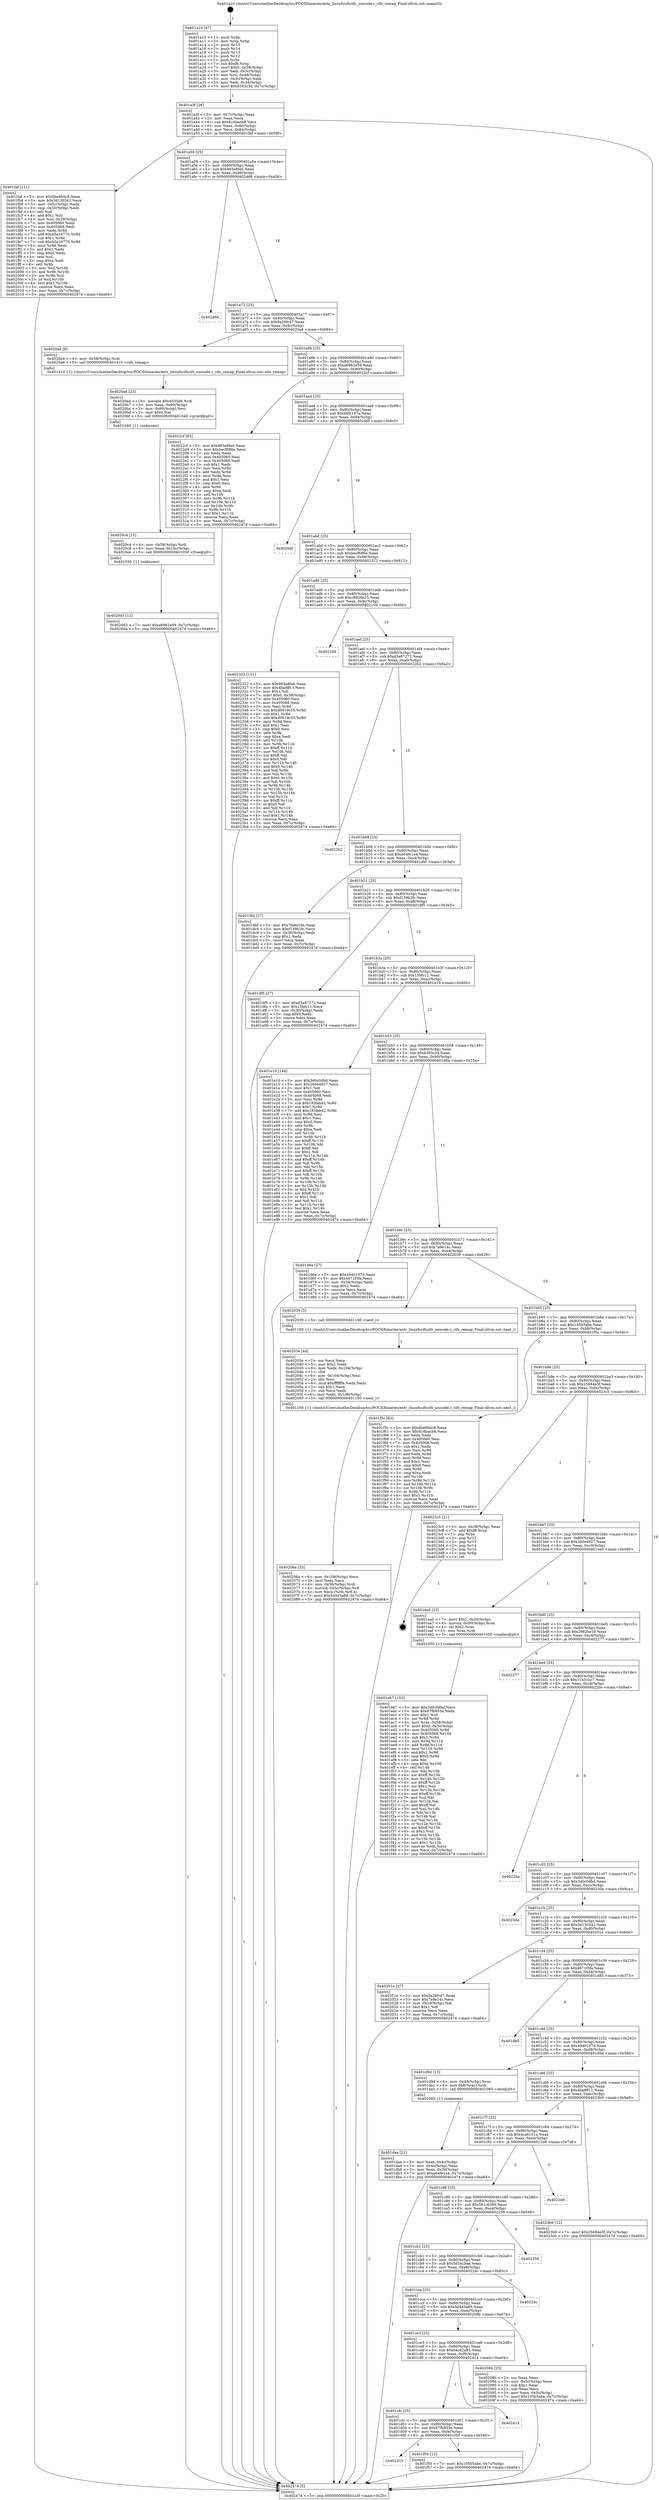 digraph "0x401a10" {
  label = "0x401a10 (/mnt/c/Users/mathe/Desktop/tcc/POCII/binaries/extr_linuxfscifscifs_unicode.c_cifs_remap_Final-ollvm.out::main(0))"
  labelloc = "t"
  node[shape=record]

  Entry [label="",width=0.3,height=0.3,shape=circle,fillcolor=black,style=filled]
  "0x401a3f" [label="{
     0x401a3f [26]\l
     | [instrs]\l
     &nbsp;&nbsp;0x401a3f \<+3\>: mov -0x7c(%rbp),%eax\l
     &nbsp;&nbsp;0x401a42 \<+2\>: mov %eax,%ecx\l
     &nbsp;&nbsp;0x401a44 \<+6\>: sub $0x816bacb8,%ecx\l
     &nbsp;&nbsp;0x401a4a \<+3\>: mov %eax,-0x80(%rbp)\l
     &nbsp;&nbsp;0x401a4d \<+6\>: mov %ecx,-0x84(%rbp)\l
     &nbsp;&nbsp;0x401a53 \<+6\>: je 0000000000401faf \<main+0x59f\>\l
  }"]
  "0x401faf" [label="{
     0x401faf [111]\l
     | [instrs]\l
     &nbsp;&nbsp;0x401faf \<+5\>: mov $0x6be8b0c8,%eax\l
     &nbsp;&nbsp;0x401fb4 \<+5\>: mov $0x3d130341,%ecx\l
     &nbsp;&nbsp;0x401fb9 \<+3\>: mov -0x5c(%rbp),%edx\l
     &nbsp;&nbsp;0x401fbc \<+3\>: cmp -0x50(%rbp),%edx\l
     &nbsp;&nbsp;0x401fbf \<+4\>: setl %sil\l
     &nbsp;&nbsp;0x401fc3 \<+4\>: and $0x1,%sil\l
     &nbsp;&nbsp;0x401fc7 \<+4\>: mov %sil,-0x29(%rbp)\l
     &nbsp;&nbsp;0x401fcb \<+7\>: mov 0x405060,%edx\l
     &nbsp;&nbsp;0x401fd2 \<+7\>: mov 0x405068,%edi\l
     &nbsp;&nbsp;0x401fd9 \<+3\>: mov %edx,%r8d\l
     &nbsp;&nbsp;0x401fdc \<+7\>: add $0xb5a16770,%r8d\l
     &nbsp;&nbsp;0x401fe3 \<+4\>: sub $0x1,%r8d\l
     &nbsp;&nbsp;0x401fe7 \<+7\>: sub $0xb5a16770,%r8d\l
     &nbsp;&nbsp;0x401fee \<+4\>: imul %r8d,%edx\l
     &nbsp;&nbsp;0x401ff2 \<+3\>: and $0x1,%edx\l
     &nbsp;&nbsp;0x401ff5 \<+3\>: cmp $0x0,%edx\l
     &nbsp;&nbsp;0x401ff8 \<+4\>: sete %sil\l
     &nbsp;&nbsp;0x401ffc \<+3\>: cmp $0xa,%edi\l
     &nbsp;&nbsp;0x401fff \<+4\>: setl %r9b\l
     &nbsp;&nbsp;0x402003 \<+3\>: mov %sil,%r10b\l
     &nbsp;&nbsp;0x402006 \<+3\>: and %r9b,%r10b\l
     &nbsp;&nbsp;0x402009 \<+3\>: xor %r9b,%sil\l
     &nbsp;&nbsp;0x40200c \<+3\>: or %sil,%r10b\l
     &nbsp;&nbsp;0x40200f \<+4\>: test $0x1,%r10b\l
     &nbsp;&nbsp;0x402013 \<+3\>: cmovne %ecx,%eax\l
     &nbsp;&nbsp;0x402016 \<+3\>: mov %eax,-0x7c(%rbp)\l
     &nbsp;&nbsp;0x402019 \<+5\>: jmp 0000000000402474 \<main+0xa64\>\l
  }"]
  "0x401a59" [label="{
     0x401a59 [25]\l
     | [instrs]\l
     &nbsp;&nbsp;0x401a59 \<+5\>: jmp 0000000000401a5e \<main+0x4e\>\l
     &nbsp;&nbsp;0x401a5e \<+3\>: mov -0x80(%rbp),%eax\l
     &nbsp;&nbsp;0x401a61 \<+5\>: sub $0x983e8fa0,%eax\l
     &nbsp;&nbsp;0x401a66 \<+6\>: mov %eax,-0x88(%rbp)\l
     &nbsp;&nbsp;0x401a6c \<+6\>: je 0000000000402466 \<main+0xa56\>\l
  }"]
  Exit [label="",width=0.3,height=0.3,shape=circle,fillcolor=black,style=filled,peripheries=2]
  "0x402466" [label="{
     0x402466\l
  }", style=dashed]
  "0x401a72" [label="{
     0x401a72 [25]\l
     | [instrs]\l
     &nbsp;&nbsp;0x401a72 \<+5\>: jmp 0000000000401a77 \<main+0x67\>\l
     &nbsp;&nbsp;0x401a77 \<+3\>: mov -0x80(%rbp),%eax\l
     &nbsp;&nbsp;0x401a7a \<+5\>: sub $0x9a28fc47,%eax\l
     &nbsp;&nbsp;0x401a7f \<+6\>: mov %eax,-0x8c(%rbp)\l
     &nbsp;&nbsp;0x401a85 \<+6\>: je 00000000004020a4 \<main+0x694\>\l
  }"]
  "0x4020d3" [label="{
     0x4020d3 [12]\l
     | [instrs]\l
     &nbsp;&nbsp;0x4020d3 \<+7\>: movl $0xa6962e59,-0x7c(%rbp)\l
     &nbsp;&nbsp;0x4020da \<+5\>: jmp 0000000000402474 \<main+0xa64\>\l
  }"]
  "0x4020a4" [label="{
     0x4020a4 [9]\l
     | [instrs]\l
     &nbsp;&nbsp;0x4020a4 \<+4\>: mov -0x58(%rbp),%rdi\l
     &nbsp;&nbsp;0x4020a8 \<+5\>: call 0000000000401410 \<cifs_remap\>\l
     | [calls]\l
     &nbsp;&nbsp;0x401410 \{1\} (/mnt/c/Users/mathe/Desktop/tcc/POCII/binaries/extr_linuxfscifscifs_unicode.c_cifs_remap_Final-ollvm.out::cifs_remap)\l
  }"]
  "0x401a8b" [label="{
     0x401a8b [25]\l
     | [instrs]\l
     &nbsp;&nbsp;0x401a8b \<+5\>: jmp 0000000000401a90 \<main+0x80\>\l
     &nbsp;&nbsp;0x401a90 \<+3\>: mov -0x80(%rbp),%eax\l
     &nbsp;&nbsp;0x401a93 \<+5\>: sub $0xa6962e59,%eax\l
     &nbsp;&nbsp;0x401a98 \<+6\>: mov %eax,-0x90(%rbp)\l
     &nbsp;&nbsp;0x401a9e \<+6\>: je 00000000004022cf \<main+0x8bf\>\l
  }"]
  "0x4020c4" [label="{
     0x4020c4 [15]\l
     | [instrs]\l
     &nbsp;&nbsp;0x4020c4 \<+4\>: mov -0x58(%rbp),%rdi\l
     &nbsp;&nbsp;0x4020c8 \<+6\>: mov %eax,-0x10c(%rbp)\l
     &nbsp;&nbsp;0x4020ce \<+5\>: call 0000000000401030 \<free@plt\>\l
     | [calls]\l
     &nbsp;&nbsp;0x401030 \{1\} (unknown)\l
  }"]
  "0x4022cf" [label="{
     0x4022cf [83]\l
     | [instrs]\l
     &nbsp;&nbsp;0x4022cf \<+5\>: mov $0x983e8fa0,%eax\l
     &nbsp;&nbsp;0x4022d4 \<+5\>: mov $0xbecf686e,%ecx\l
     &nbsp;&nbsp;0x4022d9 \<+2\>: xor %edx,%edx\l
     &nbsp;&nbsp;0x4022db \<+7\>: mov 0x405060,%esi\l
     &nbsp;&nbsp;0x4022e2 \<+7\>: mov 0x405068,%edi\l
     &nbsp;&nbsp;0x4022e9 \<+3\>: sub $0x1,%edx\l
     &nbsp;&nbsp;0x4022ec \<+3\>: mov %esi,%r8d\l
     &nbsp;&nbsp;0x4022ef \<+3\>: add %edx,%r8d\l
     &nbsp;&nbsp;0x4022f2 \<+4\>: imul %r8d,%esi\l
     &nbsp;&nbsp;0x4022f6 \<+3\>: and $0x1,%esi\l
     &nbsp;&nbsp;0x4022f9 \<+3\>: cmp $0x0,%esi\l
     &nbsp;&nbsp;0x4022fc \<+4\>: sete %r9b\l
     &nbsp;&nbsp;0x402300 \<+3\>: cmp $0xa,%edi\l
     &nbsp;&nbsp;0x402303 \<+4\>: setl %r10b\l
     &nbsp;&nbsp;0x402307 \<+3\>: mov %r9b,%r11b\l
     &nbsp;&nbsp;0x40230a \<+3\>: and %r10b,%r11b\l
     &nbsp;&nbsp;0x40230d \<+3\>: xor %r10b,%r9b\l
     &nbsp;&nbsp;0x402310 \<+3\>: or %r9b,%r11b\l
     &nbsp;&nbsp;0x402313 \<+4\>: test $0x1,%r11b\l
     &nbsp;&nbsp;0x402317 \<+3\>: cmovne %ecx,%eax\l
     &nbsp;&nbsp;0x40231a \<+3\>: mov %eax,-0x7c(%rbp)\l
     &nbsp;&nbsp;0x40231d \<+5\>: jmp 0000000000402474 \<main+0xa64\>\l
  }"]
  "0x401aa4" [label="{
     0x401aa4 [25]\l
     | [instrs]\l
     &nbsp;&nbsp;0x401aa4 \<+5\>: jmp 0000000000401aa9 \<main+0x99\>\l
     &nbsp;&nbsp;0x401aa9 \<+3\>: mov -0x80(%rbp),%eax\l
     &nbsp;&nbsp;0x401aac \<+5\>: sub $0xb8fc197a,%eax\l
     &nbsp;&nbsp;0x401ab1 \<+6\>: mov %eax,-0x94(%rbp)\l
     &nbsp;&nbsp;0x401ab7 \<+6\>: je 00000000004020df \<main+0x6cf\>\l
  }"]
  "0x4020ad" [label="{
     0x4020ad [23]\l
     | [instrs]\l
     &nbsp;&nbsp;0x4020ad \<+10\>: movabs $0x4030d6,%rdi\l
     &nbsp;&nbsp;0x4020b7 \<+3\>: mov %eax,-0x60(%rbp)\l
     &nbsp;&nbsp;0x4020ba \<+3\>: mov -0x60(%rbp),%esi\l
     &nbsp;&nbsp;0x4020bd \<+2\>: mov $0x0,%al\l
     &nbsp;&nbsp;0x4020bf \<+5\>: call 0000000000401040 \<printf@plt\>\l
     | [calls]\l
     &nbsp;&nbsp;0x401040 \{1\} (unknown)\l
  }"]
  "0x4020df" [label="{
     0x4020df\l
  }", style=dashed]
  "0x401abd" [label="{
     0x401abd [25]\l
     | [instrs]\l
     &nbsp;&nbsp;0x401abd \<+5\>: jmp 0000000000401ac2 \<main+0xb2\>\l
     &nbsp;&nbsp;0x401ac2 \<+3\>: mov -0x80(%rbp),%eax\l
     &nbsp;&nbsp;0x401ac5 \<+5\>: sub $0xbecf686e,%eax\l
     &nbsp;&nbsp;0x401aca \<+6\>: mov %eax,-0x98(%rbp)\l
     &nbsp;&nbsp;0x401ad0 \<+6\>: je 0000000000402322 \<main+0x912\>\l
  }"]
  "0x40206a" [label="{
     0x40206a [33]\l
     | [instrs]\l
     &nbsp;&nbsp;0x40206a \<+6\>: mov -0x108(%rbp),%ecx\l
     &nbsp;&nbsp;0x402070 \<+3\>: imul %eax,%ecx\l
     &nbsp;&nbsp;0x402073 \<+4\>: mov -0x58(%rbp),%rdi\l
     &nbsp;&nbsp;0x402077 \<+4\>: movslq -0x5c(%rbp),%r8\l
     &nbsp;&nbsp;0x40207b \<+4\>: mov %ecx,(%rdi,%r8,4)\l
     &nbsp;&nbsp;0x40207f \<+7\>: movl $0x5d4d3a89,-0x7c(%rbp)\l
     &nbsp;&nbsp;0x402086 \<+5\>: jmp 0000000000402474 \<main+0xa64\>\l
  }"]
  "0x402322" [label="{
     0x402322 [151]\l
     | [instrs]\l
     &nbsp;&nbsp;0x402322 \<+5\>: mov $0x983e8fa0,%eax\l
     &nbsp;&nbsp;0x402327 \<+5\>: mov $0x4ba8ff11,%ecx\l
     &nbsp;&nbsp;0x40232c \<+2\>: mov $0x1,%dl\l
     &nbsp;&nbsp;0x40232e \<+7\>: movl $0x0,-0x38(%rbp)\l
     &nbsp;&nbsp;0x402335 \<+7\>: mov 0x405060,%esi\l
     &nbsp;&nbsp;0x40233c \<+7\>: mov 0x405068,%edi\l
     &nbsp;&nbsp;0x402343 \<+3\>: mov %esi,%r8d\l
     &nbsp;&nbsp;0x402346 \<+7\>: sub $0xd0619c55,%r8d\l
     &nbsp;&nbsp;0x40234d \<+4\>: sub $0x1,%r8d\l
     &nbsp;&nbsp;0x402351 \<+7\>: add $0xd0619c55,%r8d\l
     &nbsp;&nbsp;0x402358 \<+4\>: imul %r8d,%esi\l
     &nbsp;&nbsp;0x40235c \<+3\>: and $0x1,%esi\l
     &nbsp;&nbsp;0x40235f \<+3\>: cmp $0x0,%esi\l
     &nbsp;&nbsp;0x402362 \<+4\>: sete %r9b\l
     &nbsp;&nbsp;0x402366 \<+3\>: cmp $0xa,%edi\l
     &nbsp;&nbsp;0x402369 \<+4\>: setl %r10b\l
     &nbsp;&nbsp;0x40236d \<+3\>: mov %r9b,%r11b\l
     &nbsp;&nbsp;0x402370 \<+4\>: xor $0xff,%r11b\l
     &nbsp;&nbsp;0x402374 \<+3\>: mov %r10b,%bl\l
     &nbsp;&nbsp;0x402377 \<+3\>: xor $0xff,%bl\l
     &nbsp;&nbsp;0x40237a \<+3\>: xor $0x0,%dl\l
     &nbsp;&nbsp;0x40237d \<+3\>: mov %r11b,%r14b\l
     &nbsp;&nbsp;0x402380 \<+4\>: and $0x0,%r14b\l
     &nbsp;&nbsp;0x402384 \<+3\>: and %dl,%r9b\l
     &nbsp;&nbsp;0x402387 \<+3\>: mov %bl,%r15b\l
     &nbsp;&nbsp;0x40238a \<+4\>: and $0x0,%r15b\l
     &nbsp;&nbsp;0x40238e \<+3\>: and %dl,%r10b\l
     &nbsp;&nbsp;0x402391 \<+3\>: or %r9b,%r14b\l
     &nbsp;&nbsp;0x402394 \<+3\>: or %r10b,%r15b\l
     &nbsp;&nbsp;0x402397 \<+3\>: xor %r15b,%r14b\l
     &nbsp;&nbsp;0x40239a \<+3\>: or %bl,%r11b\l
     &nbsp;&nbsp;0x40239d \<+4\>: xor $0xff,%r11b\l
     &nbsp;&nbsp;0x4023a1 \<+3\>: or $0x0,%dl\l
     &nbsp;&nbsp;0x4023a4 \<+3\>: and %dl,%r11b\l
     &nbsp;&nbsp;0x4023a7 \<+3\>: or %r11b,%r14b\l
     &nbsp;&nbsp;0x4023aa \<+4\>: test $0x1,%r14b\l
     &nbsp;&nbsp;0x4023ae \<+3\>: cmovne %ecx,%eax\l
     &nbsp;&nbsp;0x4023b1 \<+3\>: mov %eax,-0x7c(%rbp)\l
     &nbsp;&nbsp;0x4023b4 \<+5\>: jmp 0000000000402474 \<main+0xa64\>\l
  }"]
  "0x401ad6" [label="{
     0x401ad6 [25]\l
     | [instrs]\l
     &nbsp;&nbsp;0x401ad6 \<+5\>: jmp 0000000000401adb \<main+0xcb\>\l
     &nbsp;&nbsp;0x401adb \<+3\>: mov -0x80(%rbp),%eax\l
     &nbsp;&nbsp;0x401ade \<+5\>: sub $0xc8926e25,%eax\l
     &nbsp;&nbsp;0x401ae3 \<+6\>: mov %eax,-0x9c(%rbp)\l
     &nbsp;&nbsp;0x401ae9 \<+6\>: je 000000000040210d \<main+0x6fd\>\l
  }"]
  "0x40203e" [label="{
     0x40203e [44]\l
     | [instrs]\l
     &nbsp;&nbsp;0x40203e \<+2\>: xor %ecx,%ecx\l
     &nbsp;&nbsp;0x402040 \<+5\>: mov $0x2,%edx\l
     &nbsp;&nbsp;0x402045 \<+6\>: mov %edx,-0x104(%rbp)\l
     &nbsp;&nbsp;0x40204b \<+1\>: cltd\l
     &nbsp;&nbsp;0x40204c \<+6\>: mov -0x104(%rbp),%esi\l
     &nbsp;&nbsp;0x402052 \<+2\>: idiv %esi\l
     &nbsp;&nbsp;0x402054 \<+6\>: imul $0xfffffffe,%edx,%edx\l
     &nbsp;&nbsp;0x40205a \<+3\>: sub $0x1,%ecx\l
     &nbsp;&nbsp;0x40205d \<+2\>: sub %ecx,%edx\l
     &nbsp;&nbsp;0x40205f \<+6\>: mov %edx,-0x108(%rbp)\l
     &nbsp;&nbsp;0x402065 \<+5\>: call 0000000000401160 \<next_i\>\l
     | [calls]\l
     &nbsp;&nbsp;0x401160 \{1\} (/mnt/c/Users/mathe/Desktop/tcc/POCII/binaries/extr_linuxfscifscifs_unicode.c_cifs_remap_Final-ollvm.out::next_i)\l
  }"]
  "0x40210d" [label="{
     0x40210d\l
  }", style=dashed]
  "0x401aef" [label="{
     0x401aef [25]\l
     | [instrs]\l
     &nbsp;&nbsp;0x401aef \<+5\>: jmp 0000000000401af4 \<main+0xe4\>\l
     &nbsp;&nbsp;0x401af4 \<+3\>: mov -0x80(%rbp),%eax\l
     &nbsp;&nbsp;0x401af7 \<+5\>: sub $0xd3a87272,%eax\l
     &nbsp;&nbsp;0x401afc \<+6\>: mov %eax,-0xa0(%rbp)\l
     &nbsp;&nbsp;0x401b02 \<+6\>: je 00000000004022b2 \<main+0x8a2\>\l
  }"]
  "0x401d15" [label="{
     0x401d15\l
  }", style=dashed]
  "0x4022b2" [label="{
     0x4022b2\l
  }", style=dashed]
  "0x401b08" [label="{
     0x401b08 [25]\l
     | [instrs]\l
     &nbsp;&nbsp;0x401b08 \<+5\>: jmp 0000000000401b0d \<main+0xfd\>\l
     &nbsp;&nbsp;0x401b0d \<+3\>: mov -0x80(%rbp),%eax\l
     &nbsp;&nbsp;0x401b10 \<+5\>: sub $0xe04fe1e4,%eax\l
     &nbsp;&nbsp;0x401b15 \<+6\>: mov %eax,-0xa4(%rbp)\l
     &nbsp;&nbsp;0x401b1b \<+6\>: je 0000000000401dbf \<main+0x3af\>\l
  }"]
  "0x401f50" [label="{
     0x401f50 [12]\l
     | [instrs]\l
     &nbsp;&nbsp;0x401f50 \<+7\>: movl $0x105b5abe,-0x7c(%rbp)\l
     &nbsp;&nbsp;0x401f57 \<+5\>: jmp 0000000000402474 \<main+0xa64\>\l
  }"]
  "0x401dbf" [label="{
     0x401dbf [27]\l
     | [instrs]\l
     &nbsp;&nbsp;0x401dbf \<+5\>: mov $0x7fa9a16e,%eax\l
     &nbsp;&nbsp;0x401dc4 \<+5\>: mov $0xf139b2fc,%ecx\l
     &nbsp;&nbsp;0x401dc9 \<+3\>: mov -0x30(%rbp),%edx\l
     &nbsp;&nbsp;0x401dcc \<+3\>: cmp $0x1,%edx\l
     &nbsp;&nbsp;0x401dcf \<+3\>: cmovl %ecx,%eax\l
     &nbsp;&nbsp;0x401dd2 \<+3\>: mov %eax,-0x7c(%rbp)\l
     &nbsp;&nbsp;0x401dd5 \<+5\>: jmp 0000000000402474 \<main+0xa64\>\l
  }"]
  "0x401b21" [label="{
     0x401b21 [25]\l
     | [instrs]\l
     &nbsp;&nbsp;0x401b21 \<+5\>: jmp 0000000000401b26 \<main+0x116\>\l
     &nbsp;&nbsp;0x401b26 \<+3\>: mov -0x80(%rbp),%eax\l
     &nbsp;&nbsp;0x401b29 \<+5\>: sub $0xf139b2fc,%eax\l
     &nbsp;&nbsp;0x401b2e \<+6\>: mov %eax,-0xa8(%rbp)\l
     &nbsp;&nbsp;0x401b34 \<+6\>: je 0000000000401df5 \<main+0x3e5\>\l
  }"]
  "0x401cfc" [label="{
     0x401cfc [25]\l
     | [instrs]\l
     &nbsp;&nbsp;0x401cfc \<+5\>: jmp 0000000000401d01 \<main+0x2f1\>\l
     &nbsp;&nbsp;0x401d01 \<+3\>: mov -0x80(%rbp),%eax\l
     &nbsp;&nbsp;0x401d04 \<+5\>: sub $0x67fb953e,%eax\l
     &nbsp;&nbsp;0x401d09 \<+6\>: mov %eax,-0xf4(%rbp)\l
     &nbsp;&nbsp;0x401d0f \<+6\>: je 0000000000401f50 \<main+0x540\>\l
  }"]
  "0x401df5" [label="{
     0x401df5 [27]\l
     | [instrs]\l
     &nbsp;&nbsp;0x401df5 \<+5\>: mov $0xd3a87272,%eax\l
     &nbsp;&nbsp;0x401dfa \<+5\>: mov $0x15bfc11,%ecx\l
     &nbsp;&nbsp;0x401dff \<+3\>: mov -0x30(%rbp),%edx\l
     &nbsp;&nbsp;0x401e02 \<+3\>: cmp $0x0,%edx\l
     &nbsp;&nbsp;0x401e05 \<+3\>: cmove %ecx,%eax\l
     &nbsp;&nbsp;0x401e08 \<+3\>: mov %eax,-0x7c(%rbp)\l
     &nbsp;&nbsp;0x401e0b \<+5\>: jmp 0000000000402474 \<main+0xa64\>\l
  }"]
  "0x401b3a" [label="{
     0x401b3a [25]\l
     | [instrs]\l
     &nbsp;&nbsp;0x401b3a \<+5\>: jmp 0000000000401b3f \<main+0x12f\>\l
     &nbsp;&nbsp;0x401b3f \<+3\>: mov -0x80(%rbp),%eax\l
     &nbsp;&nbsp;0x401b42 \<+5\>: sub $0x15bfc11,%eax\l
     &nbsp;&nbsp;0x401b47 \<+6\>: mov %eax,-0xac(%rbp)\l
     &nbsp;&nbsp;0x401b4d \<+6\>: je 0000000000401e10 \<main+0x400\>\l
  }"]
  "0x402414" [label="{
     0x402414\l
  }", style=dashed]
  "0x401e10" [label="{
     0x401e10 [144]\l
     | [instrs]\l
     &nbsp;&nbsp;0x401e10 \<+5\>: mov $0x3d0c0dbd,%eax\l
     &nbsp;&nbsp;0x401e15 \<+5\>: mov $0x260e4927,%ecx\l
     &nbsp;&nbsp;0x401e1a \<+2\>: mov $0x1,%dl\l
     &nbsp;&nbsp;0x401e1c \<+7\>: mov 0x405060,%esi\l
     &nbsp;&nbsp;0x401e23 \<+7\>: mov 0x405068,%edi\l
     &nbsp;&nbsp;0x401e2a \<+3\>: mov %esi,%r8d\l
     &nbsp;&nbsp;0x401e2d \<+7\>: sub $0x183fab42,%r8d\l
     &nbsp;&nbsp;0x401e34 \<+4\>: sub $0x1,%r8d\l
     &nbsp;&nbsp;0x401e38 \<+7\>: add $0x183fab42,%r8d\l
     &nbsp;&nbsp;0x401e3f \<+4\>: imul %r8d,%esi\l
     &nbsp;&nbsp;0x401e43 \<+3\>: and $0x1,%esi\l
     &nbsp;&nbsp;0x401e46 \<+3\>: cmp $0x0,%esi\l
     &nbsp;&nbsp;0x401e49 \<+4\>: sete %r9b\l
     &nbsp;&nbsp;0x401e4d \<+3\>: cmp $0xa,%edi\l
     &nbsp;&nbsp;0x401e50 \<+4\>: setl %r10b\l
     &nbsp;&nbsp;0x401e54 \<+3\>: mov %r9b,%r11b\l
     &nbsp;&nbsp;0x401e57 \<+4\>: xor $0xff,%r11b\l
     &nbsp;&nbsp;0x401e5b \<+3\>: mov %r10b,%bl\l
     &nbsp;&nbsp;0x401e5e \<+3\>: xor $0xff,%bl\l
     &nbsp;&nbsp;0x401e61 \<+3\>: xor $0x1,%dl\l
     &nbsp;&nbsp;0x401e64 \<+3\>: mov %r11b,%r14b\l
     &nbsp;&nbsp;0x401e67 \<+4\>: and $0xff,%r14b\l
     &nbsp;&nbsp;0x401e6b \<+3\>: and %dl,%r9b\l
     &nbsp;&nbsp;0x401e6e \<+3\>: mov %bl,%r15b\l
     &nbsp;&nbsp;0x401e71 \<+4\>: and $0xff,%r15b\l
     &nbsp;&nbsp;0x401e75 \<+3\>: and %dl,%r10b\l
     &nbsp;&nbsp;0x401e78 \<+3\>: or %r9b,%r14b\l
     &nbsp;&nbsp;0x401e7b \<+3\>: or %r10b,%r15b\l
     &nbsp;&nbsp;0x401e7e \<+3\>: xor %r15b,%r14b\l
     &nbsp;&nbsp;0x401e81 \<+3\>: or %bl,%r11b\l
     &nbsp;&nbsp;0x401e84 \<+4\>: xor $0xff,%r11b\l
     &nbsp;&nbsp;0x401e88 \<+3\>: or $0x1,%dl\l
     &nbsp;&nbsp;0x401e8b \<+3\>: and %dl,%r11b\l
     &nbsp;&nbsp;0x401e8e \<+3\>: or %r11b,%r14b\l
     &nbsp;&nbsp;0x401e91 \<+4\>: test $0x1,%r14b\l
     &nbsp;&nbsp;0x401e95 \<+3\>: cmovne %ecx,%eax\l
     &nbsp;&nbsp;0x401e98 \<+3\>: mov %eax,-0x7c(%rbp)\l
     &nbsp;&nbsp;0x401e9b \<+5\>: jmp 0000000000402474 \<main+0xa64\>\l
  }"]
  "0x401b53" [label="{
     0x401b53 [25]\l
     | [instrs]\l
     &nbsp;&nbsp;0x401b53 \<+5\>: jmp 0000000000401b58 \<main+0x148\>\l
     &nbsp;&nbsp;0x401b58 \<+3\>: mov -0x80(%rbp),%eax\l
     &nbsp;&nbsp;0x401b5b \<+5\>: sub $0x6393c3d,%eax\l
     &nbsp;&nbsp;0x401b60 \<+6\>: mov %eax,-0xb0(%rbp)\l
     &nbsp;&nbsp;0x401b66 \<+6\>: je 0000000000401d6a \<main+0x35a\>\l
  }"]
  "0x401ce3" [label="{
     0x401ce3 [25]\l
     | [instrs]\l
     &nbsp;&nbsp;0x401ce3 \<+5\>: jmp 0000000000401ce8 \<main+0x2d8\>\l
     &nbsp;&nbsp;0x401ce8 \<+3\>: mov -0x80(%rbp),%eax\l
     &nbsp;&nbsp;0x401ceb \<+5\>: sub $0x64c42a83,%eax\l
     &nbsp;&nbsp;0x401cf0 \<+6\>: mov %eax,-0xf0(%rbp)\l
     &nbsp;&nbsp;0x401cf6 \<+6\>: je 0000000000402414 \<main+0xa04\>\l
  }"]
  "0x401d6a" [label="{
     0x401d6a [27]\l
     | [instrs]\l
     &nbsp;&nbsp;0x401d6a \<+5\>: mov $0x4940197d,%eax\l
     &nbsp;&nbsp;0x401d6f \<+5\>: mov $0x4671f3fa,%ecx\l
     &nbsp;&nbsp;0x401d74 \<+3\>: mov -0x34(%rbp),%edx\l
     &nbsp;&nbsp;0x401d77 \<+3\>: cmp $0x2,%edx\l
     &nbsp;&nbsp;0x401d7a \<+3\>: cmovne %ecx,%eax\l
     &nbsp;&nbsp;0x401d7d \<+3\>: mov %eax,-0x7c(%rbp)\l
     &nbsp;&nbsp;0x401d80 \<+5\>: jmp 0000000000402474 \<main+0xa64\>\l
  }"]
  "0x401b6c" [label="{
     0x401b6c [25]\l
     | [instrs]\l
     &nbsp;&nbsp;0x401b6c \<+5\>: jmp 0000000000401b71 \<main+0x161\>\l
     &nbsp;&nbsp;0x401b71 \<+3\>: mov -0x80(%rbp),%eax\l
     &nbsp;&nbsp;0x401b74 \<+5\>: sub $0x7a9e14c,%eax\l
     &nbsp;&nbsp;0x401b79 \<+6\>: mov %eax,-0xb4(%rbp)\l
     &nbsp;&nbsp;0x401b7f \<+6\>: je 0000000000402039 \<main+0x629\>\l
  }"]
  "0x402474" [label="{
     0x402474 [5]\l
     | [instrs]\l
     &nbsp;&nbsp;0x402474 \<+5\>: jmp 0000000000401a3f \<main+0x2f\>\l
  }"]
  "0x401a10" [label="{
     0x401a10 [47]\l
     | [instrs]\l
     &nbsp;&nbsp;0x401a10 \<+1\>: push %rbp\l
     &nbsp;&nbsp;0x401a11 \<+3\>: mov %rsp,%rbp\l
     &nbsp;&nbsp;0x401a14 \<+2\>: push %r15\l
     &nbsp;&nbsp;0x401a16 \<+2\>: push %r14\l
     &nbsp;&nbsp;0x401a18 \<+2\>: push %r13\l
     &nbsp;&nbsp;0x401a1a \<+2\>: push %r12\l
     &nbsp;&nbsp;0x401a1c \<+1\>: push %rbx\l
     &nbsp;&nbsp;0x401a1d \<+7\>: sub $0xf8,%rsp\l
     &nbsp;&nbsp;0x401a24 \<+7\>: movl $0x0,-0x38(%rbp)\l
     &nbsp;&nbsp;0x401a2b \<+3\>: mov %edi,-0x3c(%rbp)\l
     &nbsp;&nbsp;0x401a2e \<+4\>: mov %rsi,-0x48(%rbp)\l
     &nbsp;&nbsp;0x401a32 \<+3\>: mov -0x3c(%rbp),%edi\l
     &nbsp;&nbsp;0x401a35 \<+3\>: mov %edi,-0x34(%rbp)\l
     &nbsp;&nbsp;0x401a38 \<+7\>: movl $0x6393c3d,-0x7c(%rbp)\l
  }"]
  "0x40208b" [label="{
     0x40208b [25]\l
     | [instrs]\l
     &nbsp;&nbsp;0x40208b \<+2\>: xor %eax,%eax\l
     &nbsp;&nbsp;0x40208d \<+3\>: mov -0x5c(%rbp),%ecx\l
     &nbsp;&nbsp;0x402090 \<+3\>: sub $0x1,%eax\l
     &nbsp;&nbsp;0x402093 \<+2\>: sub %eax,%ecx\l
     &nbsp;&nbsp;0x402095 \<+3\>: mov %ecx,-0x5c(%rbp)\l
     &nbsp;&nbsp;0x402098 \<+7\>: movl $0x105b5abe,-0x7c(%rbp)\l
     &nbsp;&nbsp;0x40209f \<+5\>: jmp 0000000000402474 \<main+0xa64\>\l
  }"]
  "0x402039" [label="{
     0x402039 [5]\l
     | [instrs]\l
     &nbsp;&nbsp;0x402039 \<+5\>: call 0000000000401160 \<next_i\>\l
     | [calls]\l
     &nbsp;&nbsp;0x401160 \{1\} (/mnt/c/Users/mathe/Desktop/tcc/POCII/binaries/extr_linuxfscifscifs_unicode.c_cifs_remap_Final-ollvm.out::next_i)\l
  }"]
  "0x401b85" [label="{
     0x401b85 [25]\l
     | [instrs]\l
     &nbsp;&nbsp;0x401b85 \<+5\>: jmp 0000000000401b8a \<main+0x17a\>\l
     &nbsp;&nbsp;0x401b8a \<+3\>: mov -0x80(%rbp),%eax\l
     &nbsp;&nbsp;0x401b8d \<+5\>: sub $0x105b5abe,%eax\l
     &nbsp;&nbsp;0x401b92 \<+6\>: mov %eax,-0xb8(%rbp)\l
     &nbsp;&nbsp;0x401b98 \<+6\>: je 0000000000401f5c \<main+0x54c\>\l
  }"]
  "0x401cca" [label="{
     0x401cca [25]\l
     | [instrs]\l
     &nbsp;&nbsp;0x401cca \<+5\>: jmp 0000000000401ccf \<main+0x2bf\>\l
     &nbsp;&nbsp;0x401ccf \<+3\>: mov -0x80(%rbp),%eax\l
     &nbsp;&nbsp;0x401cd2 \<+5\>: sub $0x5d4d3a89,%eax\l
     &nbsp;&nbsp;0x401cd7 \<+6\>: mov %eax,-0xec(%rbp)\l
     &nbsp;&nbsp;0x401cdd \<+6\>: je 000000000040208b \<main+0x67b\>\l
  }"]
  "0x401f5c" [label="{
     0x401f5c [83]\l
     | [instrs]\l
     &nbsp;&nbsp;0x401f5c \<+5\>: mov $0x6be8b0c8,%eax\l
     &nbsp;&nbsp;0x401f61 \<+5\>: mov $0x816bacb8,%ecx\l
     &nbsp;&nbsp;0x401f66 \<+2\>: xor %edx,%edx\l
     &nbsp;&nbsp;0x401f68 \<+7\>: mov 0x405060,%esi\l
     &nbsp;&nbsp;0x401f6f \<+7\>: mov 0x405068,%edi\l
     &nbsp;&nbsp;0x401f76 \<+3\>: sub $0x1,%edx\l
     &nbsp;&nbsp;0x401f79 \<+3\>: mov %esi,%r8d\l
     &nbsp;&nbsp;0x401f7c \<+3\>: add %edx,%r8d\l
     &nbsp;&nbsp;0x401f7f \<+4\>: imul %r8d,%esi\l
     &nbsp;&nbsp;0x401f83 \<+3\>: and $0x1,%esi\l
     &nbsp;&nbsp;0x401f86 \<+3\>: cmp $0x0,%esi\l
     &nbsp;&nbsp;0x401f89 \<+4\>: sete %r9b\l
     &nbsp;&nbsp;0x401f8d \<+3\>: cmp $0xa,%edi\l
     &nbsp;&nbsp;0x401f90 \<+4\>: setl %r10b\l
     &nbsp;&nbsp;0x401f94 \<+3\>: mov %r9b,%r11b\l
     &nbsp;&nbsp;0x401f97 \<+3\>: and %r10b,%r11b\l
     &nbsp;&nbsp;0x401f9a \<+3\>: xor %r10b,%r9b\l
     &nbsp;&nbsp;0x401f9d \<+3\>: or %r9b,%r11b\l
     &nbsp;&nbsp;0x401fa0 \<+4\>: test $0x1,%r11b\l
     &nbsp;&nbsp;0x401fa4 \<+3\>: cmovne %ecx,%eax\l
     &nbsp;&nbsp;0x401fa7 \<+3\>: mov %eax,-0x7c(%rbp)\l
     &nbsp;&nbsp;0x401faa \<+5\>: jmp 0000000000402474 \<main+0xa64\>\l
  }"]
  "0x401b9e" [label="{
     0x401b9e [25]\l
     | [instrs]\l
     &nbsp;&nbsp;0x401b9e \<+5\>: jmp 0000000000401ba3 \<main+0x193\>\l
     &nbsp;&nbsp;0x401ba3 \<+3\>: mov -0x80(%rbp),%eax\l
     &nbsp;&nbsp;0x401ba6 \<+5\>: sub $0x25684e3f,%eax\l
     &nbsp;&nbsp;0x401bab \<+6\>: mov %eax,-0xbc(%rbp)\l
     &nbsp;&nbsp;0x401bb1 \<+6\>: je 00000000004023c5 \<main+0x9b5\>\l
  }"]
  "0x40224c" [label="{
     0x40224c\l
  }", style=dashed]
  "0x4023c5" [label="{
     0x4023c5 [21]\l
     | [instrs]\l
     &nbsp;&nbsp;0x4023c5 \<+3\>: mov -0x38(%rbp),%eax\l
     &nbsp;&nbsp;0x4023c8 \<+7\>: add $0xf8,%rsp\l
     &nbsp;&nbsp;0x4023cf \<+1\>: pop %rbx\l
     &nbsp;&nbsp;0x4023d0 \<+2\>: pop %r12\l
     &nbsp;&nbsp;0x4023d2 \<+2\>: pop %r13\l
     &nbsp;&nbsp;0x4023d4 \<+2\>: pop %r14\l
     &nbsp;&nbsp;0x4023d6 \<+2\>: pop %r15\l
     &nbsp;&nbsp;0x4023d8 \<+1\>: pop %rbp\l
     &nbsp;&nbsp;0x4023d9 \<+1\>: ret\l
  }"]
  "0x401bb7" [label="{
     0x401bb7 [25]\l
     | [instrs]\l
     &nbsp;&nbsp;0x401bb7 \<+5\>: jmp 0000000000401bbc \<main+0x1ac\>\l
     &nbsp;&nbsp;0x401bbc \<+3\>: mov -0x80(%rbp),%eax\l
     &nbsp;&nbsp;0x401bbf \<+5\>: sub $0x260e4927,%eax\l
     &nbsp;&nbsp;0x401bc4 \<+6\>: mov %eax,-0xc0(%rbp)\l
     &nbsp;&nbsp;0x401bca \<+6\>: je 0000000000401ea0 \<main+0x490\>\l
  }"]
  "0x401cb1" [label="{
     0x401cb1 [25]\l
     | [instrs]\l
     &nbsp;&nbsp;0x401cb1 \<+5\>: jmp 0000000000401cb6 \<main+0x2a6\>\l
     &nbsp;&nbsp;0x401cb6 \<+3\>: mov -0x80(%rbp),%eax\l
     &nbsp;&nbsp;0x401cb9 \<+5\>: sub $0x5d1e1bae,%eax\l
     &nbsp;&nbsp;0x401cbe \<+6\>: mov %eax,-0xe8(%rbp)\l
     &nbsp;&nbsp;0x401cc4 \<+6\>: je 000000000040224c \<main+0x83c\>\l
  }"]
  "0x401ea0" [label="{
     0x401ea0 [23]\l
     | [instrs]\l
     &nbsp;&nbsp;0x401ea0 \<+7\>: movl $0x1,-0x50(%rbp)\l
     &nbsp;&nbsp;0x401ea7 \<+4\>: movslq -0x50(%rbp),%rax\l
     &nbsp;&nbsp;0x401eab \<+4\>: shl $0x2,%rax\l
     &nbsp;&nbsp;0x401eaf \<+3\>: mov %rax,%rdi\l
     &nbsp;&nbsp;0x401eb2 \<+5\>: call 0000000000401050 \<malloc@plt\>\l
     | [calls]\l
     &nbsp;&nbsp;0x401050 \{1\} (unknown)\l
  }"]
  "0x401bd0" [label="{
     0x401bd0 [25]\l
     | [instrs]\l
     &nbsp;&nbsp;0x401bd0 \<+5\>: jmp 0000000000401bd5 \<main+0x1c5\>\l
     &nbsp;&nbsp;0x401bd5 \<+3\>: mov -0x80(%rbp),%eax\l
     &nbsp;&nbsp;0x401bd8 \<+5\>: sub $0x2982be10,%eax\l
     &nbsp;&nbsp;0x401bdd \<+6\>: mov %eax,-0xc4(%rbp)\l
     &nbsp;&nbsp;0x401be3 \<+6\>: je 0000000000402277 \<main+0x867\>\l
  }"]
  "0x402258" [label="{
     0x402258\l
  }", style=dashed]
  "0x402277" [label="{
     0x402277\l
  }", style=dashed]
  "0x401be9" [label="{
     0x401be9 [25]\l
     | [instrs]\l
     &nbsp;&nbsp;0x401be9 \<+5\>: jmp 0000000000401bee \<main+0x1de\>\l
     &nbsp;&nbsp;0x401bee \<+3\>: mov -0x80(%rbp),%eax\l
     &nbsp;&nbsp;0x401bf1 \<+5\>: sub $0x31b31bc7,%eax\l
     &nbsp;&nbsp;0x401bf6 \<+6\>: mov %eax,-0xc8(%rbp)\l
     &nbsp;&nbsp;0x401bfc \<+6\>: je 00000000004022be \<main+0x8ae\>\l
  }"]
  "0x401c98" [label="{
     0x401c98 [25]\l
     | [instrs]\l
     &nbsp;&nbsp;0x401c98 \<+5\>: jmp 0000000000401c9d \<main+0x28d\>\l
     &nbsp;&nbsp;0x401c9d \<+3\>: mov -0x80(%rbp),%eax\l
     &nbsp;&nbsp;0x401ca0 \<+5\>: sub $0x561c6360,%eax\l
     &nbsp;&nbsp;0x401ca5 \<+6\>: mov %eax,-0xe4(%rbp)\l
     &nbsp;&nbsp;0x401cab \<+6\>: je 0000000000402258 \<main+0x848\>\l
  }"]
  "0x4022be" [label="{
     0x4022be\l
  }", style=dashed]
  "0x401c02" [label="{
     0x401c02 [25]\l
     | [instrs]\l
     &nbsp;&nbsp;0x401c02 \<+5\>: jmp 0000000000401c07 \<main+0x1f7\>\l
     &nbsp;&nbsp;0x401c07 \<+3\>: mov -0x80(%rbp),%eax\l
     &nbsp;&nbsp;0x401c0a \<+5\>: sub $0x3d0c0dbd,%eax\l
     &nbsp;&nbsp;0x401c0f \<+6\>: mov %eax,-0xcc(%rbp)\l
     &nbsp;&nbsp;0x401c15 \<+6\>: je 00000000004023da \<main+0x9ca\>\l
  }"]
  "0x4021b8" [label="{
     0x4021b8\l
  }", style=dashed]
  "0x4023da" [label="{
     0x4023da\l
  }", style=dashed]
  "0x401c1b" [label="{
     0x401c1b [25]\l
     | [instrs]\l
     &nbsp;&nbsp;0x401c1b \<+5\>: jmp 0000000000401c20 \<main+0x210\>\l
     &nbsp;&nbsp;0x401c20 \<+3\>: mov -0x80(%rbp),%eax\l
     &nbsp;&nbsp;0x401c23 \<+5\>: sub $0x3d130341,%eax\l
     &nbsp;&nbsp;0x401c28 \<+6\>: mov %eax,-0xd0(%rbp)\l
     &nbsp;&nbsp;0x401c2e \<+6\>: je 000000000040201e \<main+0x60e\>\l
  }"]
  "0x401c7f" [label="{
     0x401c7f [25]\l
     | [instrs]\l
     &nbsp;&nbsp;0x401c7f \<+5\>: jmp 0000000000401c84 \<main+0x274\>\l
     &nbsp;&nbsp;0x401c84 \<+3\>: mov -0x80(%rbp),%eax\l
     &nbsp;&nbsp;0x401c87 \<+5\>: sub $0x4ca6151a,%eax\l
     &nbsp;&nbsp;0x401c8c \<+6\>: mov %eax,-0xe0(%rbp)\l
     &nbsp;&nbsp;0x401c92 \<+6\>: je 00000000004021b8 \<main+0x7a8\>\l
  }"]
  "0x40201e" [label="{
     0x40201e [27]\l
     | [instrs]\l
     &nbsp;&nbsp;0x40201e \<+5\>: mov $0x9a28fc47,%eax\l
     &nbsp;&nbsp;0x402023 \<+5\>: mov $0x7a9e14c,%ecx\l
     &nbsp;&nbsp;0x402028 \<+3\>: mov -0x29(%rbp),%dl\l
     &nbsp;&nbsp;0x40202b \<+3\>: test $0x1,%dl\l
     &nbsp;&nbsp;0x40202e \<+3\>: cmovne %ecx,%eax\l
     &nbsp;&nbsp;0x402031 \<+3\>: mov %eax,-0x7c(%rbp)\l
     &nbsp;&nbsp;0x402034 \<+5\>: jmp 0000000000402474 \<main+0xa64\>\l
  }"]
  "0x401c34" [label="{
     0x401c34 [25]\l
     | [instrs]\l
     &nbsp;&nbsp;0x401c34 \<+5\>: jmp 0000000000401c39 \<main+0x229\>\l
     &nbsp;&nbsp;0x401c39 \<+3\>: mov -0x80(%rbp),%eax\l
     &nbsp;&nbsp;0x401c3c \<+5\>: sub $0x4671f3fa,%eax\l
     &nbsp;&nbsp;0x401c41 \<+6\>: mov %eax,-0xd4(%rbp)\l
     &nbsp;&nbsp;0x401c47 \<+6\>: je 0000000000401d85 \<main+0x375\>\l
  }"]
  "0x4023b9" [label="{
     0x4023b9 [12]\l
     | [instrs]\l
     &nbsp;&nbsp;0x4023b9 \<+7\>: movl $0x25684e3f,-0x7c(%rbp)\l
     &nbsp;&nbsp;0x4023c0 \<+5\>: jmp 0000000000402474 \<main+0xa64\>\l
  }"]
  "0x401d85" [label="{
     0x401d85\l
  }", style=dashed]
  "0x401c4d" [label="{
     0x401c4d [25]\l
     | [instrs]\l
     &nbsp;&nbsp;0x401c4d \<+5\>: jmp 0000000000401c52 \<main+0x242\>\l
     &nbsp;&nbsp;0x401c52 \<+3\>: mov -0x80(%rbp),%eax\l
     &nbsp;&nbsp;0x401c55 \<+5\>: sub $0x4940197d,%eax\l
     &nbsp;&nbsp;0x401c5a \<+6\>: mov %eax,-0xd8(%rbp)\l
     &nbsp;&nbsp;0x401c60 \<+6\>: je 0000000000401d9d \<main+0x38d\>\l
  }"]
  "0x401eb7" [label="{
     0x401eb7 [153]\l
     | [instrs]\l
     &nbsp;&nbsp;0x401eb7 \<+5\>: mov $0x3d0c0dbd,%ecx\l
     &nbsp;&nbsp;0x401ebc \<+5\>: mov $0x67fb953e,%edx\l
     &nbsp;&nbsp;0x401ec1 \<+3\>: mov $0x1,%sil\l
     &nbsp;&nbsp;0x401ec4 \<+3\>: xor %r8d,%r8d\l
     &nbsp;&nbsp;0x401ec7 \<+4\>: mov %rax,-0x58(%rbp)\l
     &nbsp;&nbsp;0x401ecb \<+7\>: movl $0x0,-0x5c(%rbp)\l
     &nbsp;&nbsp;0x401ed2 \<+8\>: mov 0x405060,%r9d\l
     &nbsp;&nbsp;0x401eda \<+8\>: mov 0x405068,%r10d\l
     &nbsp;&nbsp;0x401ee2 \<+4\>: sub $0x1,%r8d\l
     &nbsp;&nbsp;0x401ee6 \<+3\>: mov %r9d,%r11d\l
     &nbsp;&nbsp;0x401ee9 \<+3\>: add %r8d,%r11d\l
     &nbsp;&nbsp;0x401eec \<+4\>: imul %r11d,%r9d\l
     &nbsp;&nbsp;0x401ef0 \<+4\>: and $0x1,%r9d\l
     &nbsp;&nbsp;0x401ef4 \<+4\>: cmp $0x0,%r9d\l
     &nbsp;&nbsp;0x401ef8 \<+3\>: sete %bl\l
     &nbsp;&nbsp;0x401efb \<+4\>: cmp $0xa,%r10d\l
     &nbsp;&nbsp;0x401eff \<+4\>: setl %r14b\l
     &nbsp;&nbsp;0x401f03 \<+3\>: mov %bl,%r15b\l
     &nbsp;&nbsp;0x401f06 \<+4\>: xor $0xff,%r15b\l
     &nbsp;&nbsp;0x401f0a \<+3\>: mov %r14b,%r12b\l
     &nbsp;&nbsp;0x401f0d \<+4\>: xor $0xff,%r12b\l
     &nbsp;&nbsp;0x401f11 \<+4\>: xor $0x1,%sil\l
     &nbsp;&nbsp;0x401f15 \<+3\>: mov %r15b,%r13b\l
     &nbsp;&nbsp;0x401f18 \<+4\>: and $0xff,%r13b\l
     &nbsp;&nbsp;0x401f1c \<+3\>: and %sil,%bl\l
     &nbsp;&nbsp;0x401f1f \<+3\>: mov %r12b,%al\l
     &nbsp;&nbsp;0x401f22 \<+2\>: and $0xff,%al\l
     &nbsp;&nbsp;0x401f24 \<+3\>: and %sil,%r14b\l
     &nbsp;&nbsp;0x401f27 \<+3\>: or %bl,%r13b\l
     &nbsp;&nbsp;0x401f2a \<+3\>: or %r14b,%al\l
     &nbsp;&nbsp;0x401f2d \<+3\>: xor %al,%r13b\l
     &nbsp;&nbsp;0x401f30 \<+3\>: or %r12b,%r15b\l
     &nbsp;&nbsp;0x401f33 \<+4\>: xor $0xff,%r15b\l
     &nbsp;&nbsp;0x401f37 \<+4\>: or $0x1,%sil\l
     &nbsp;&nbsp;0x401f3b \<+3\>: and %sil,%r15b\l
     &nbsp;&nbsp;0x401f3e \<+3\>: or %r15b,%r13b\l
     &nbsp;&nbsp;0x401f41 \<+4\>: test $0x1,%r13b\l
     &nbsp;&nbsp;0x401f45 \<+3\>: cmovne %edx,%ecx\l
     &nbsp;&nbsp;0x401f48 \<+3\>: mov %ecx,-0x7c(%rbp)\l
     &nbsp;&nbsp;0x401f4b \<+5\>: jmp 0000000000402474 \<main+0xa64\>\l
  }"]
  "0x401d9d" [label="{
     0x401d9d [13]\l
     | [instrs]\l
     &nbsp;&nbsp;0x401d9d \<+4\>: mov -0x48(%rbp),%rax\l
     &nbsp;&nbsp;0x401da1 \<+4\>: mov 0x8(%rax),%rdi\l
     &nbsp;&nbsp;0x401da5 \<+5\>: call 0000000000401060 \<atoi@plt\>\l
     | [calls]\l
     &nbsp;&nbsp;0x401060 \{1\} (unknown)\l
  }"]
  "0x401c66" [label="{
     0x401c66 [25]\l
     | [instrs]\l
     &nbsp;&nbsp;0x401c66 \<+5\>: jmp 0000000000401c6b \<main+0x25b\>\l
     &nbsp;&nbsp;0x401c6b \<+3\>: mov -0x80(%rbp),%eax\l
     &nbsp;&nbsp;0x401c6e \<+5\>: sub $0x4ba8ff11,%eax\l
     &nbsp;&nbsp;0x401c73 \<+6\>: mov %eax,-0xdc(%rbp)\l
     &nbsp;&nbsp;0x401c79 \<+6\>: je 00000000004023b9 \<main+0x9a9\>\l
  }"]
  "0x401daa" [label="{
     0x401daa [21]\l
     | [instrs]\l
     &nbsp;&nbsp;0x401daa \<+3\>: mov %eax,-0x4c(%rbp)\l
     &nbsp;&nbsp;0x401dad \<+3\>: mov -0x4c(%rbp),%eax\l
     &nbsp;&nbsp;0x401db0 \<+3\>: mov %eax,-0x30(%rbp)\l
     &nbsp;&nbsp;0x401db3 \<+7\>: movl $0xe04fe1e4,-0x7c(%rbp)\l
     &nbsp;&nbsp;0x401dba \<+5\>: jmp 0000000000402474 \<main+0xa64\>\l
  }"]
  Entry -> "0x401a10" [label=" 1"]
  "0x401a3f" -> "0x401faf" [label=" 2"]
  "0x401a3f" -> "0x401a59" [label=" 18"]
  "0x4023c5" -> Exit [label=" 1"]
  "0x401a59" -> "0x402466" [label=" 0"]
  "0x401a59" -> "0x401a72" [label=" 18"]
  "0x4023b9" -> "0x402474" [label=" 1"]
  "0x401a72" -> "0x4020a4" [label=" 1"]
  "0x401a72" -> "0x401a8b" [label=" 17"]
  "0x402322" -> "0x402474" [label=" 1"]
  "0x401a8b" -> "0x4022cf" [label=" 1"]
  "0x401a8b" -> "0x401aa4" [label=" 16"]
  "0x4022cf" -> "0x402474" [label=" 1"]
  "0x401aa4" -> "0x4020df" [label=" 0"]
  "0x401aa4" -> "0x401abd" [label=" 16"]
  "0x4020d3" -> "0x402474" [label=" 1"]
  "0x401abd" -> "0x402322" [label=" 1"]
  "0x401abd" -> "0x401ad6" [label=" 15"]
  "0x4020c4" -> "0x4020d3" [label=" 1"]
  "0x401ad6" -> "0x40210d" [label=" 0"]
  "0x401ad6" -> "0x401aef" [label=" 15"]
  "0x4020ad" -> "0x4020c4" [label=" 1"]
  "0x401aef" -> "0x4022b2" [label=" 0"]
  "0x401aef" -> "0x401b08" [label=" 15"]
  "0x4020a4" -> "0x4020ad" [label=" 1"]
  "0x401b08" -> "0x401dbf" [label=" 1"]
  "0x401b08" -> "0x401b21" [label=" 14"]
  "0x40208b" -> "0x402474" [label=" 1"]
  "0x401b21" -> "0x401df5" [label=" 1"]
  "0x401b21" -> "0x401b3a" [label=" 13"]
  "0x40203e" -> "0x40206a" [label=" 1"]
  "0x401b3a" -> "0x401e10" [label=" 1"]
  "0x401b3a" -> "0x401b53" [label=" 12"]
  "0x402039" -> "0x40203e" [label=" 1"]
  "0x401b53" -> "0x401d6a" [label=" 1"]
  "0x401b53" -> "0x401b6c" [label=" 11"]
  "0x401d6a" -> "0x402474" [label=" 1"]
  "0x401a10" -> "0x401a3f" [label=" 1"]
  "0x402474" -> "0x401a3f" [label=" 19"]
  "0x401faf" -> "0x402474" [label=" 2"]
  "0x401b6c" -> "0x402039" [label=" 1"]
  "0x401b6c" -> "0x401b85" [label=" 10"]
  "0x401f5c" -> "0x402474" [label=" 2"]
  "0x401b85" -> "0x401f5c" [label=" 2"]
  "0x401b85" -> "0x401b9e" [label=" 8"]
  "0x401cfc" -> "0x401d15" [label=" 0"]
  "0x401b9e" -> "0x4023c5" [label=" 1"]
  "0x401b9e" -> "0x401bb7" [label=" 7"]
  "0x401cfc" -> "0x401f50" [label=" 1"]
  "0x401bb7" -> "0x401ea0" [label=" 1"]
  "0x401bb7" -> "0x401bd0" [label=" 6"]
  "0x401ce3" -> "0x401cfc" [label=" 1"]
  "0x401bd0" -> "0x402277" [label=" 0"]
  "0x401bd0" -> "0x401be9" [label=" 6"]
  "0x401ce3" -> "0x402414" [label=" 0"]
  "0x401be9" -> "0x4022be" [label=" 0"]
  "0x401be9" -> "0x401c02" [label=" 6"]
  "0x401cca" -> "0x401ce3" [label=" 1"]
  "0x401c02" -> "0x4023da" [label=" 0"]
  "0x401c02" -> "0x401c1b" [label=" 6"]
  "0x401cca" -> "0x40208b" [label=" 1"]
  "0x401c1b" -> "0x40201e" [label=" 2"]
  "0x401c1b" -> "0x401c34" [label=" 4"]
  "0x401cb1" -> "0x401cca" [label=" 2"]
  "0x401c34" -> "0x401d85" [label=" 0"]
  "0x401c34" -> "0x401c4d" [label=" 4"]
  "0x401cb1" -> "0x40224c" [label=" 0"]
  "0x401c4d" -> "0x401d9d" [label=" 1"]
  "0x401c4d" -> "0x401c66" [label=" 3"]
  "0x401d9d" -> "0x401daa" [label=" 1"]
  "0x401daa" -> "0x402474" [label=" 1"]
  "0x401dbf" -> "0x402474" [label=" 1"]
  "0x401df5" -> "0x402474" [label=" 1"]
  "0x401e10" -> "0x402474" [label=" 1"]
  "0x401ea0" -> "0x401eb7" [label=" 1"]
  "0x401eb7" -> "0x402474" [label=" 1"]
  "0x40206a" -> "0x402474" [label=" 1"]
  "0x401c66" -> "0x4023b9" [label=" 1"]
  "0x401c66" -> "0x401c7f" [label=" 2"]
  "0x401f50" -> "0x402474" [label=" 1"]
  "0x401c7f" -> "0x4021b8" [label=" 0"]
  "0x401c7f" -> "0x401c98" [label=" 2"]
  "0x40201e" -> "0x402474" [label=" 2"]
  "0x401c98" -> "0x402258" [label=" 0"]
  "0x401c98" -> "0x401cb1" [label=" 2"]
}
